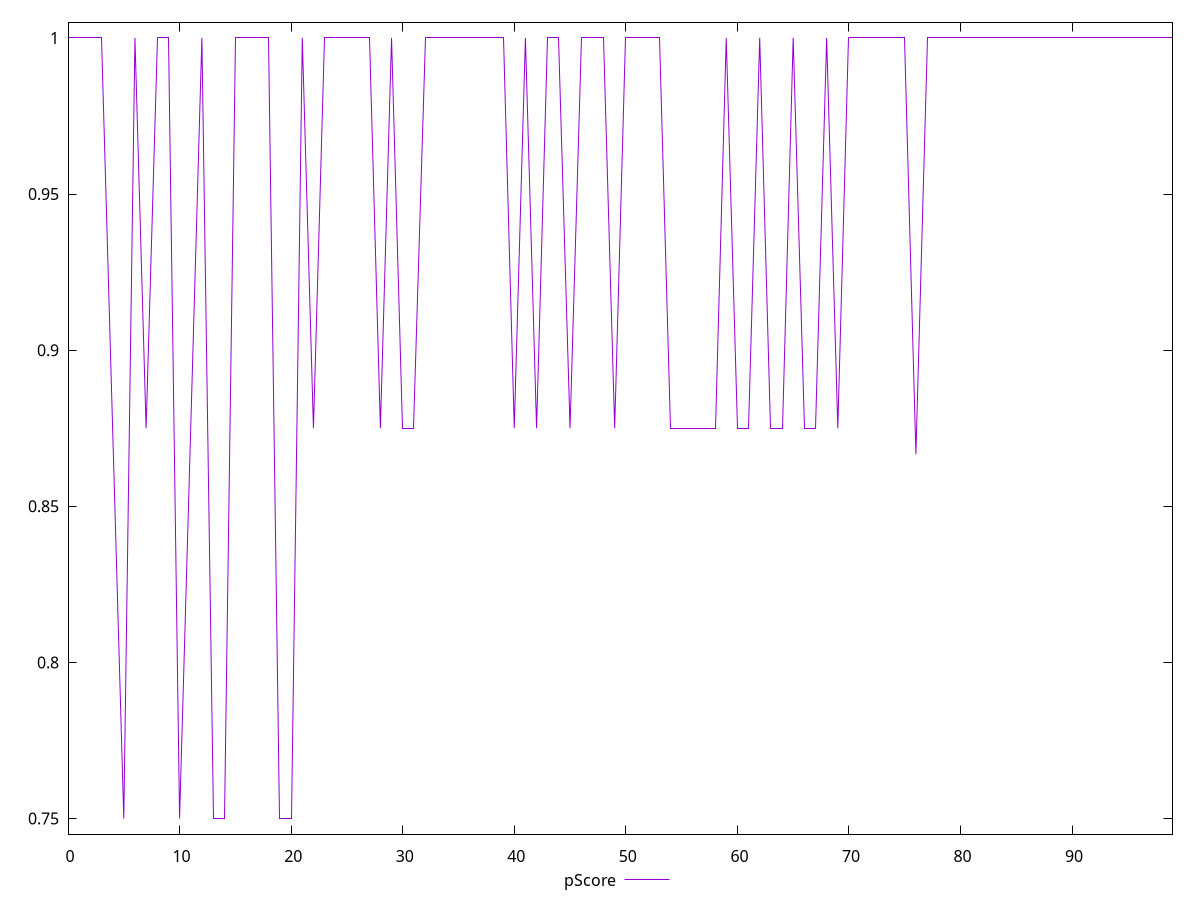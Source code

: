 reset

$pScore <<EOF
0 1
1 1
2 1
3 1
4 0.875
5 0.75
6 1
7 0.875
8 1
9 1
10 0.75
11 0.875
12 1
13 0.75
14 0.75
15 1
16 1
17 1
18 1
19 0.75
20 0.75
21 1
22 0.875
23 1
24 1
25 1
26 1
27 1
28 0.875
29 1
30 0.875
31 0.875
32 1
33 1
34 1
35 1
36 1
37 1
38 1
39 1
40 0.875
41 1
42 0.875
43 1
44 1
45 0.875
46 1
47 1
48 1
49 0.875
50 1
51 1
52 1
53 1
54 0.875
55 0.875
56 0.875
57 0.875
58 0.875
59 1
60 0.875
61 0.875
62 1
63 0.875
64 0.875
65 1
66 0.875
67 0.875
68 1
69 0.875
70 1
71 1
72 1
73 1
74 1
75 1
76 0.8666666666666667
77 1
78 1
79 1
80 1
81 1
82 1
83 1
84 1
85 1
86 1
87 1
88 1
89 1
90 1
91 1
92 1
93 1
94 1
95 1
96 1
97 1
98 1
99 1
EOF

set key outside below
set xrange [0:99]
set yrange [0.745:1.005]
set trange [0.745:1.005]
set terminal svg size 640, 500 enhanced background rgb 'white'
set output "reprap/unminified-javascript/samples/pages/pScore/values.svg"

plot $pScore title "pScore" with line

reset
